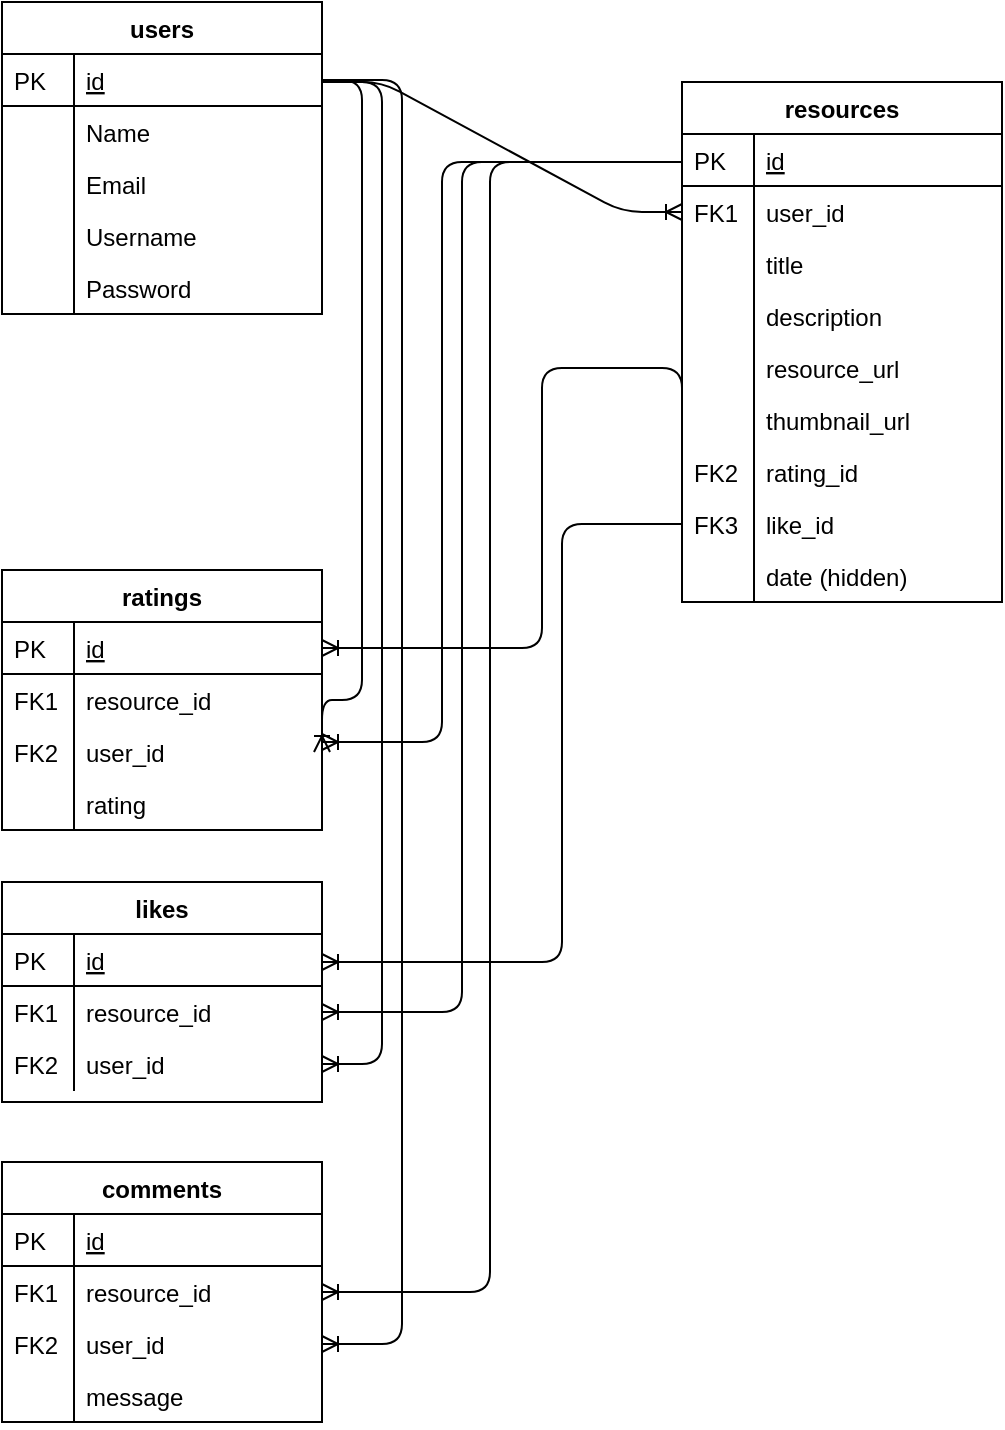 <mxfile version="12.6.6" type="device"><diagram id="C5RBs43oDa-KdzZeNtuy" name="Page-1"><mxGraphModel dx="694" dy="739" grid="1" gridSize="10" guides="1" tooltips="1" connect="1" arrows="1" fold="1" page="1" pageScale="1" pageWidth="827" pageHeight="1169" math="0" shadow="0"><root><mxCell id="WIyWlLk6GJQsqaUBKTNV-0"/><mxCell id="WIyWlLk6GJQsqaUBKTNV-1" parent="WIyWlLk6GJQsqaUBKTNV-0"/><mxCell id="zkfFHV4jXpPFQw0GAbJ--51" value="users" style="swimlane;fontStyle=1;childLayout=stackLayout;horizontal=1;startSize=26;horizontalStack=0;resizeParent=1;resizeLast=0;collapsible=1;marginBottom=0;rounded=0;shadow=0;strokeWidth=1;" parent="WIyWlLk6GJQsqaUBKTNV-1" vertex="1"><mxGeometry x="160" y="120" width="160" height="156" as="geometry"><mxRectangle x="20" y="80" width="160" height="26" as="alternateBounds"/></mxGeometry></mxCell><mxCell id="zkfFHV4jXpPFQw0GAbJ--52" value="id" style="shape=partialRectangle;top=0;left=0;right=0;bottom=1;align=left;verticalAlign=top;fillColor=none;spacingLeft=40;spacingRight=4;overflow=hidden;rotatable=0;points=[[0,0.5],[1,0.5]];portConstraint=eastwest;dropTarget=0;rounded=0;shadow=0;strokeWidth=1;fontStyle=4" parent="zkfFHV4jXpPFQw0GAbJ--51" vertex="1"><mxGeometry y="26" width="160" height="26" as="geometry"/></mxCell><mxCell id="zkfFHV4jXpPFQw0GAbJ--53" value="PK" style="shape=partialRectangle;top=0;left=0;bottom=0;fillColor=none;align=left;verticalAlign=top;spacingLeft=4;spacingRight=4;overflow=hidden;rotatable=0;points=[];portConstraint=eastwest;part=1;" parent="zkfFHV4jXpPFQw0GAbJ--52" vertex="1" connectable="0"><mxGeometry width="36" height="26" as="geometry"/></mxCell><mxCell id="zkfFHV4jXpPFQw0GAbJ--54" value="Name" style="shape=partialRectangle;top=0;left=0;right=0;bottom=0;align=left;verticalAlign=top;fillColor=none;spacingLeft=40;spacingRight=4;overflow=hidden;rotatable=0;points=[[0,0.5],[1,0.5]];portConstraint=eastwest;dropTarget=0;rounded=0;shadow=0;strokeWidth=1;" parent="zkfFHV4jXpPFQw0GAbJ--51" vertex="1"><mxGeometry y="52" width="160" height="26" as="geometry"/></mxCell><mxCell id="zkfFHV4jXpPFQw0GAbJ--55" value="" style="shape=partialRectangle;top=0;left=0;bottom=0;fillColor=none;align=left;verticalAlign=top;spacingLeft=4;spacingRight=4;overflow=hidden;rotatable=0;points=[];portConstraint=eastwest;part=1;" parent="zkfFHV4jXpPFQw0GAbJ--54" vertex="1" connectable="0"><mxGeometry width="36" height="26" as="geometry"/></mxCell><mxCell id="nQntq1ov2taA0hsKh0HQ-25" value="Email&#10;" style="shape=partialRectangle;top=0;left=0;right=0;bottom=0;align=left;verticalAlign=top;fillColor=none;spacingLeft=40;spacingRight=4;overflow=hidden;rotatable=0;points=[[0,0.5],[1,0.5]];portConstraint=eastwest;dropTarget=0;rounded=0;shadow=0;strokeWidth=1;" vertex="1" parent="zkfFHV4jXpPFQw0GAbJ--51"><mxGeometry y="78" width="160" height="26" as="geometry"/></mxCell><mxCell id="nQntq1ov2taA0hsKh0HQ-26" value="" style="shape=partialRectangle;top=0;left=0;bottom=0;fillColor=none;align=left;verticalAlign=top;spacingLeft=4;spacingRight=4;overflow=hidden;rotatable=0;points=[];portConstraint=eastwest;part=1;" vertex="1" connectable="0" parent="nQntq1ov2taA0hsKh0HQ-25"><mxGeometry width="36" height="26" as="geometry"/></mxCell><mxCell id="nQntq1ov2taA0hsKh0HQ-21" value="Username&#10;" style="shape=partialRectangle;top=0;left=0;right=0;bottom=0;align=left;verticalAlign=top;fillColor=none;spacingLeft=40;spacingRight=4;overflow=hidden;rotatable=0;points=[[0,0.5],[1,0.5]];portConstraint=eastwest;dropTarget=0;rounded=0;shadow=0;strokeWidth=1;" vertex="1" parent="zkfFHV4jXpPFQw0GAbJ--51"><mxGeometry y="104" width="160" height="26" as="geometry"/></mxCell><mxCell id="nQntq1ov2taA0hsKh0HQ-22" value="" style="shape=partialRectangle;top=0;left=0;bottom=0;fillColor=none;align=left;verticalAlign=top;spacingLeft=4;spacingRight=4;overflow=hidden;rotatable=0;points=[];portConstraint=eastwest;part=1;" vertex="1" connectable="0" parent="nQntq1ov2taA0hsKh0HQ-21"><mxGeometry width="36" height="26" as="geometry"/></mxCell><mxCell id="nQntq1ov2taA0hsKh0HQ-23" value="Password&#10;" style="shape=partialRectangle;top=0;left=0;right=0;bottom=0;align=left;verticalAlign=top;fillColor=none;spacingLeft=40;spacingRight=4;overflow=hidden;rotatable=0;points=[[0,0.5],[1,0.5]];portConstraint=eastwest;dropTarget=0;rounded=0;shadow=0;strokeWidth=1;" vertex="1" parent="zkfFHV4jXpPFQw0GAbJ--51"><mxGeometry y="130" width="160" height="26" as="geometry"/></mxCell><mxCell id="nQntq1ov2taA0hsKh0HQ-24" value="" style="shape=partialRectangle;top=0;left=0;bottom=0;fillColor=none;align=left;verticalAlign=top;spacingLeft=4;spacingRight=4;overflow=hidden;rotatable=0;points=[];portConstraint=eastwest;part=1;" vertex="1" connectable="0" parent="nQntq1ov2taA0hsKh0HQ-23"><mxGeometry width="36" height="26" as="geometry"/></mxCell><mxCell id="zkfFHV4jXpPFQw0GAbJ--64" value="likes" style="swimlane;fontStyle=1;childLayout=stackLayout;horizontal=1;startSize=26;horizontalStack=0;resizeParent=1;resizeLast=0;collapsible=1;marginBottom=0;rounded=0;shadow=0;strokeWidth=1;" parent="WIyWlLk6GJQsqaUBKTNV-1" vertex="1"><mxGeometry x="160" y="560" width="160" height="110" as="geometry"><mxRectangle x="260" y="270" width="160" height="26" as="alternateBounds"/></mxGeometry></mxCell><mxCell id="zkfFHV4jXpPFQw0GAbJ--65" value="id" style="shape=partialRectangle;top=0;left=0;right=0;bottom=1;align=left;verticalAlign=top;fillColor=none;spacingLeft=40;spacingRight=4;overflow=hidden;rotatable=0;points=[[0,0.5],[1,0.5]];portConstraint=eastwest;dropTarget=0;rounded=0;shadow=0;strokeWidth=1;fontStyle=4" parent="zkfFHV4jXpPFQw0GAbJ--64" vertex="1"><mxGeometry y="26" width="160" height="26" as="geometry"/></mxCell><mxCell id="zkfFHV4jXpPFQw0GAbJ--66" value="PK" style="shape=partialRectangle;top=0;left=0;bottom=0;fillColor=none;align=left;verticalAlign=top;spacingLeft=4;spacingRight=4;overflow=hidden;rotatable=0;points=[];portConstraint=eastwest;part=1;" parent="zkfFHV4jXpPFQw0GAbJ--65" vertex="1" connectable="0"><mxGeometry width="36" height="26" as="geometry"/></mxCell><mxCell id="zkfFHV4jXpPFQw0GAbJ--67" value="resource_id&#10;" style="shape=partialRectangle;top=0;left=0;right=0;bottom=0;align=left;verticalAlign=top;fillColor=none;spacingLeft=40;spacingRight=4;overflow=hidden;rotatable=0;points=[[0,0.5],[1,0.5]];portConstraint=eastwest;dropTarget=0;rounded=0;shadow=0;strokeWidth=1;" parent="zkfFHV4jXpPFQw0GAbJ--64" vertex="1"><mxGeometry y="52" width="160" height="26" as="geometry"/></mxCell><mxCell id="zkfFHV4jXpPFQw0GAbJ--68" value="FK1" style="shape=partialRectangle;top=0;left=0;bottom=0;fillColor=none;align=left;verticalAlign=top;spacingLeft=4;spacingRight=4;overflow=hidden;rotatable=0;points=[];portConstraint=eastwest;part=1;" parent="zkfFHV4jXpPFQw0GAbJ--67" vertex="1" connectable="0"><mxGeometry width="36" height="26" as="geometry"/></mxCell><mxCell id="nQntq1ov2taA0hsKh0HQ-53" value="user_id&#10;" style="shape=partialRectangle;top=0;left=0;right=0;bottom=0;align=left;verticalAlign=top;fillColor=none;spacingLeft=40;spacingRight=4;overflow=hidden;rotatable=0;points=[[0,0.5],[1,0.5]];portConstraint=eastwest;dropTarget=0;rounded=0;shadow=0;strokeWidth=1;" vertex="1" parent="zkfFHV4jXpPFQw0GAbJ--64"><mxGeometry y="78" width="160" height="26" as="geometry"/></mxCell><mxCell id="nQntq1ov2taA0hsKh0HQ-54" value="FK2" style="shape=partialRectangle;top=0;left=0;bottom=0;fillColor=none;align=left;verticalAlign=top;spacingLeft=4;spacingRight=4;overflow=hidden;rotatable=0;points=[];portConstraint=eastwest;part=1;" vertex="1" connectable="0" parent="nQntq1ov2taA0hsKh0HQ-53"><mxGeometry width="36" height="26" as="geometry"/></mxCell><mxCell id="nQntq1ov2taA0hsKh0HQ-0" value="resources" style="swimlane;fontStyle=1;childLayout=stackLayout;horizontal=1;startSize=26;horizontalStack=0;resizeParent=1;resizeLast=0;collapsible=1;marginBottom=0;rounded=0;shadow=0;strokeWidth=1;" vertex="1" parent="WIyWlLk6GJQsqaUBKTNV-1"><mxGeometry x="500" y="160" width="160" height="260" as="geometry"><mxRectangle x="260" y="270" width="160" height="26" as="alternateBounds"/></mxGeometry></mxCell><mxCell id="nQntq1ov2taA0hsKh0HQ-1" value="id&#10;" style="shape=partialRectangle;top=0;left=0;right=0;bottom=1;align=left;verticalAlign=top;fillColor=none;spacingLeft=40;spacingRight=4;overflow=hidden;rotatable=0;points=[[0,0.5],[1,0.5]];portConstraint=eastwest;dropTarget=0;rounded=0;shadow=0;strokeWidth=1;fontStyle=4" vertex="1" parent="nQntq1ov2taA0hsKh0HQ-0"><mxGeometry y="26" width="160" height="26" as="geometry"/></mxCell><mxCell id="nQntq1ov2taA0hsKh0HQ-2" value="PK" style="shape=partialRectangle;top=0;left=0;bottom=0;fillColor=none;align=left;verticalAlign=top;spacingLeft=4;spacingRight=4;overflow=hidden;rotatable=0;points=[];portConstraint=eastwest;part=1;" vertex="1" connectable="0" parent="nQntq1ov2taA0hsKh0HQ-1"><mxGeometry width="36" height="26" as="geometry"/></mxCell><mxCell id="nQntq1ov2taA0hsKh0HQ-3" value="user_id&#10;&#10;" style="shape=partialRectangle;top=0;left=0;right=0;bottom=0;align=left;verticalAlign=top;fillColor=none;spacingLeft=40;spacingRight=4;overflow=hidden;rotatable=0;points=[[0,0.5],[1,0.5]];portConstraint=eastwest;dropTarget=0;rounded=0;shadow=0;strokeWidth=1;" vertex="1" parent="nQntq1ov2taA0hsKh0HQ-0"><mxGeometry y="52" width="160" height="26" as="geometry"/></mxCell><mxCell id="nQntq1ov2taA0hsKh0HQ-4" value="FK1" style="shape=partialRectangle;top=0;left=0;bottom=0;fillColor=none;align=left;verticalAlign=top;spacingLeft=4;spacingRight=4;overflow=hidden;rotatable=0;points=[];portConstraint=eastwest;part=1;" vertex="1" connectable="0" parent="nQntq1ov2taA0hsKh0HQ-3"><mxGeometry width="36" height="26" as="geometry"/></mxCell><mxCell id="nQntq1ov2taA0hsKh0HQ-5" value="title" style="shape=partialRectangle;top=0;left=0;right=0;bottom=0;align=left;verticalAlign=top;fillColor=none;spacingLeft=40;spacingRight=4;overflow=hidden;rotatable=0;points=[[0,0.5],[1,0.5]];portConstraint=eastwest;dropTarget=0;rounded=0;shadow=0;strokeWidth=1;" vertex="1" parent="nQntq1ov2taA0hsKh0HQ-0"><mxGeometry y="78" width="160" height="26" as="geometry"/></mxCell><mxCell id="nQntq1ov2taA0hsKh0HQ-6" value="" style="shape=partialRectangle;top=0;left=0;bottom=0;fillColor=none;align=left;verticalAlign=top;spacingLeft=4;spacingRight=4;overflow=hidden;rotatable=0;points=[];portConstraint=eastwest;part=1;" vertex="1" connectable="0" parent="nQntq1ov2taA0hsKh0HQ-5"><mxGeometry width="36" height="26" as="geometry"/></mxCell><mxCell id="nQntq1ov2taA0hsKh0HQ-51" value="description" style="shape=partialRectangle;top=0;left=0;right=0;bottom=0;align=left;verticalAlign=top;fillColor=none;spacingLeft=40;spacingRight=4;overflow=hidden;rotatable=0;points=[[0,0.5],[1,0.5]];portConstraint=eastwest;dropTarget=0;rounded=0;shadow=0;strokeWidth=1;" vertex="1" parent="nQntq1ov2taA0hsKh0HQ-0"><mxGeometry y="104" width="160" height="26" as="geometry"/></mxCell><mxCell id="nQntq1ov2taA0hsKh0HQ-52" value="" style="shape=partialRectangle;top=0;left=0;bottom=0;fillColor=none;align=left;verticalAlign=top;spacingLeft=4;spacingRight=4;overflow=hidden;rotatable=0;points=[];portConstraint=eastwest;part=1;" vertex="1" connectable="0" parent="nQntq1ov2taA0hsKh0HQ-51"><mxGeometry width="36" height="26" as="geometry"/></mxCell><mxCell id="nQntq1ov2taA0hsKh0HQ-41" value="resource_url" style="shape=partialRectangle;top=0;left=0;right=0;bottom=0;align=left;verticalAlign=top;fillColor=none;spacingLeft=40;spacingRight=4;overflow=hidden;rotatable=0;points=[[0,0.5],[1,0.5]];portConstraint=eastwest;dropTarget=0;rounded=0;shadow=0;strokeWidth=1;" vertex="1" parent="nQntq1ov2taA0hsKh0HQ-0"><mxGeometry y="130" width="160" height="26" as="geometry"/></mxCell><mxCell id="nQntq1ov2taA0hsKh0HQ-42" value="" style="shape=partialRectangle;top=0;left=0;bottom=0;fillColor=none;align=left;verticalAlign=top;spacingLeft=4;spacingRight=4;overflow=hidden;rotatable=0;points=[];portConstraint=eastwest;part=1;" vertex="1" connectable="0" parent="nQntq1ov2taA0hsKh0HQ-41"><mxGeometry width="36" height="26" as="geometry"/></mxCell><mxCell id="nQntq1ov2taA0hsKh0HQ-43" value="thumbnail_url&#10;" style="shape=partialRectangle;top=0;left=0;right=0;bottom=0;align=left;verticalAlign=top;fillColor=none;spacingLeft=40;spacingRight=4;overflow=hidden;rotatable=0;points=[[0,0.5],[1,0.5]];portConstraint=eastwest;dropTarget=0;rounded=0;shadow=0;strokeWidth=1;" vertex="1" parent="nQntq1ov2taA0hsKh0HQ-0"><mxGeometry y="156" width="160" height="26" as="geometry"/></mxCell><mxCell id="nQntq1ov2taA0hsKh0HQ-44" value="" style="shape=partialRectangle;top=0;left=0;bottom=0;fillColor=none;align=left;verticalAlign=top;spacingLeft=4;spacingRight=4;overflow=hidden;rotatable=0;points=[];portConstraint=eastwest;part=1;" vertex="1" connectable="0" parent="nQntq1ov2taA0hsKh0HQ-43"><mxGeometry width="36" height="26" as="geometry"/></mxCell><mxCell id="nQntq1ov2taA0hsKh0HQ-39" value="rating_id" style="shape=partialRectangle;top=0;left=0;right=0;bottom=0;align=left;verticalAlign=top;fillColor=none;spacingLeft=40;spacingRight=4;overflow=hidden;rotatable=0;points=[[0,0.5],[1,0.5]];portConstraint=eastwest;dropTarget=0;rounded=0;shadow=0;strokeWidth=1;" vertex="1" parent="nQntq1ov2taA0hsKh0HQ-0"><mxGeometry y="182" width="160" height="26" as="geometry"/></mxCell><mxCell id="nQntq1ov2taA0hsKh0HQ-40" value="FK2" style="shape=partialRectangle;top=0;left=0;bottom=0;fillColor=none;align=left;verticalAlign=top;spacingLeft=4;spacingRight=4;overflow=hidden;rotatable=0;points=[];portConstraint=eastwest;part=1;" vertex="1" connectable="0" parent="nQntq1ov2taA0hsKh0HQ-39"><mxGeometry width="36" height="26" as="geometry"/></mxCell><mxCell id="nQntq1ov2taA0hsKh0HQ-45" value="like_id&#10;&#10;" style="shape=partialRectangle;top=0;left=0;right=0;bottom=0;align=left;verticalAlign=top;fillColor=none;spacingLeft=40;spacingRight=4;overflow=hidden;rotatable=0;points=[[0,0.5],[1,0.5]];portConstraint=eastwest;dropTarget=0;rounded=0;shadow=0;strokeWidth=1;" vertex="1" parent="nQntq1ov2taA0hsKh0HQ-0"><mxGeometry y="208" width="160" height="26" as="geometry"/></mxCell><mxCell id="nQntq1ov2taA0hsKh0HQ-46" value="FK3" style="shape=partialRectangle;top=0;left=0;bottom=0;fillColor=none;align=left;verticalAlign=top;spacingLeft=4;spacingRight=4;overflow=hidden;rotatable=0;points=[];portConstraint=eastwest;part=1;" vertex="1" connectable="0" parent="nQntq1ov2taA0hsKh0HQ-45"><mxGeometry width="36" height="26" as="geometry"/></mxCell><mxCell id="nQntq1ov2taA0hsKh0HQ-47" value="date (hidden)" style="shape=partialRectangle;top=0;left=0;right=0;bottom=0;align=left;verticalAlign=top;fillColor=none;spacingLeft=40;spacingRight=4;overflow=hidden;rotatable=0;points=[[0,0.5],[1,0.5]];portConstraint=eastwest;dropTarget=0;rounded=0;shadow=0;strokeWidth=1;" vertex="1" parent="nQntq1ov2taA0hsKh0HQ-0"><mxGeometry y="234" width="160" height="26" as="geometry"/></mxCell><mxCell id="nQntq1ov2taA0hsKh0HQ-48" value="" style="shape=partialRectangle;top=0;left=0;bottom=0;fillColor=none;align=left;verticalAlign=top;spacingLeft=4;spacingRight=4;overflow=hidden;rotatable=0;points=[];portConstraint=eastwest;part=1;" vertex="1" connectable="0" parent="nQntq1ov2taA0hsKh0HQ-47"><mxGeometry width="36" height="26" as="geometry"/></mxCell><mxCell id="nQntq1ov2taA0hsKh0HQ-7" value="comments" style="swimlane;fontStyle=1;childLayout=stackLayout;horizontal=1;startSize=26;horizontalStack=0;resizeParent=1;resizeLast=0;collapsible=1;marginBottom=0;rounded=0;shadow=0;strokeWidth=1;" vertex="1" parent="WIyWlLk6GJQsqaUBKTNV-1"><mxGeometry x="160" y="700" width="160" height="130" as="geometry"><mxRectangle x="260" y="270" width="160" height="26" as="alternateBounds"/></mxGeometry></mxCell><mxCell id="nQntq1ov2taA0hsKh0HQ-8" value="id" style="shape=partialRectangle;top=0;left=0;right=0;bottom=1;align=left;verticalAlign=top;fillColor=none;spacingLeft=40;spacingRight=4;overflow=hidden;rotatable=0;points=[[0,0.5],[1,0.5]];portConstraint=eastwest;dropTarget=0;rounded=0;shadow=0;strokeWidth=1;fontStyle=4" vertex="1" parent="nQntq1ov2taA0hsKh0HQ-7"><mxGeometry y="26" width="160" height="26" as="geometry"/></mxCell><mxCell id="nQntq1ov2taA0hsKh0HQ-9" value="PK" style="shape=partialRectangle;top=0;left=0;bottom=0;fillColor=none;align=left;verticalAlign=top;spacingLeft=4;spacingRight=4;overflow=hidden;rotatable=0;points=[];portConstraint=eastwest;part=1;" vertex="1" connectable="0" parent="nQntq1ov2taA0hsKh0HQ-8"><mxGeometry width="36" height="26" as="geometry"/></mxCell><mxCell id="nQntq1ov2taA0hsKh0HQ-10" value="resource_id&#10;" style="shape=partialRectangle;top=0;left=0;right=0;bottom=0;align=left;verticalAlign=top;fillColor=none;spacingLeft=40;spacingRight=4;overflow=hidden;rotatable=0;points=[[0,0.5],[1,0.5]];portConstraint=eastwest;dropTarget=0;rounded=0;shadow=0;strokeWidth=1;" vertex="1" parent="nQntq1ov2taA0hsKh0HQ-7"><mxGeometry y="52" width="160" height="26" as="geometry"/></mxCell><mxCell id="nQntq1ov2taA0hsKh0HQ-11" value="FK1" style="shape=partialRectangle;top=0;left=0;bottom=0;fillColor=none;align=left;verticalAlign=top;spacingLeft=4;spacingRight=4;overflow=hidden;rotatable=0;points=[];portConstraint=eastwest;part=1;" vertex="1" connectable="0" parent="nQntq1ov2taA0hsKh0HQ-10"><mxGeometry width="36" height="26" as="geometry"/></mxCell><mxCell id="nQntq1ov2taA0hsKh0HQ-12" value="user_id&#10;" style="shape=partialRectangle;top=0;left=0;right=0;bottom=0;align=left;verticalAlign=top;fillColor=none;spacingLeft=40;spacingRight=4;overflow=hidden;rotatable=0;points=[[0,0.5],[1,0.5]];portConstraint=eastwest;dropTarget=0;rounded=0;shadow=0;strokeWidth=1;" vertex="1" parent="nQntq1ov2taA0hsKh0HQ-7"><mxGeometry y="78" width="160" height="26" as="geometry"/></mxCell><mxCell id="nQntq1ov2taA0hsKh0HQ-13" value="FK2" style="shape=partialRectangle;top=0;left=0;bottom=0;fillColor=none;align=left;verticalAlign=top;spacingLeft=4;spacingRight=4;overflow=hidden;rotatable=0;points=[];portConstraint=eastwest;part=1;" vertex="1" connectable="0" parent="nQntq1ov2taA0hsKh0HQ-12"><mxGeometry width="36" height="26" as="geometry"/></mxCell><mxCell id="nQntq1ov2taA0hsKh0HQ-67" value="message" style="shape=partialRectangle;top=0;left=0;right=0;bottom=0;align=left;verticalAlign=top;fillColor=none;spacingLeft=40;spacingRight=4;overflow=hidden;rotatable=0;points=[[0,0.5],[1,0.5]];portConstraint=eastwest;dropTarget=0;rounded=0;shadow=0;strokeWidth=1;" vertex="1" parent="nQntq1ov2taA0hsKh0HQ-7"><mxGeometry y="104" width="160" height="26" as="geometry"/></mxCell><mxCell id="nQntq1ov2taA0hsKh0HQ-68" value="" style="shape=partialRectangle;top=0;left=0;bottom=0;fillColor=none;align=left;verticalAlign=top;spacingLeft=4;spacingRight=4;overflow=hidden;rotatable=0;points=[];portConstraint=eastwest;part=1;" vertex="1" connectable="0" parent="nQntq1ov2taA0hsKh0HQ-67"><mxGeometry width="36" height="26" as="geometry"/></mxCell><mxCell id="nQntq1ov2taA0hsKh0HQ-14" value="ratings" style="swimlane;fontStyle=1;childLayout=stackLayout;horizontal=1;startSize=26;horizontalStack=0;resizeParent=1;resizeLast=0;collapsible=1;marginBottom=0;rounded=0;shadow=0;strokeWidth=1;" vertex="1" parent="WIyWlLk6GJQsqaUBKTNV-1"><mxGeometry x="160" y="404" width="160" height="130" as="geometry"><mxRectangle x="260" y="270" width="160" height="26" as="alternateBounds"/></mxGeometry></mxCell><mxCell id="nQntq1ov2taA0hsKh0HQ-15" value="id" style="shape=partialRectangle;top=0;left=0;right=0;bottom=1;align=left;verticalAlign=top;fillColor=none;spacingLeft=40;spacingRight=4;overflow=hidden;rotatable=0;points=[[0,0.5],[1,0.5]];portConstraint=eastwest;dropTarget=0;rounded=0;shadow=0;strokeWidth=1;fontStyle=4" vertex="1" parent="nQntq1ov2taA0hsKh0HQ-14"><mxGeometry y="26" width="160" height="26" as="geometry"/></mxCell><mxCell id="nQntq1ov2taA0hsKh0HQ-16" value="PK" style="shape=partialRectangle;top=0;left=0;bottom=0;fillColor=none;align=left;verticalAlign=top;spacingLeft=4;spacingRight=4;overflow=hidden;rotatable=0;points=[];portConstraint=eastwest;part=1;" vertex="1" connectable="0" parent="nQntq1ov2taA0hsKh0HQ-15"><mxGeometry width="36" height="26" as="geometry"/></mxCell><mxCell id="nQntq1ov2taA0hsKh0HQ-19" value="resource_id" style="shape=partialRectangle;top=0;left=0;right=0;bottom=0;align=left;verticalAlign=top;fillColor=none;spacingLeft=40;spacingRight=4;overflow=hidden;rotatable=0;points=[[0,0.5],[1,0.5]];portConstraint=eastwest;dropTarget=0;rounded=0;shadow=0;strokeWidth=1;" vertex="1" parent="nQntq1ov2taA0hsKh0HQ-14"><mxGeometry y="52" width="160" height="26" as="geometry"/></mxCell><mxCell id="nQntq1ov2taA0hsKh0HQ-20" value="FK1" style="shape=partialRectangle;top=0;left=0;bottom=0;fillColor=none;align=left;verticalAlign=top;spacingLeft=4;spacingRight=4;overflow=hidden;rotatable=0;points=[];portConstraint=eastwest;part=1;" vertex="1" connectable="0" parent="nQntq1ov2taA0hsKh0HQ-19"><mxGeometry width="36" height="26" as="geometry"/></mxCell><mxCell id="nQntq1ov2taA0hsKh0HQ-17" value="user_id&#10;&#10;" style="shape=partialRectangle;top=0;left=0;right=0;bottom=0;align=left;verticalAlign=top;fillColor=none;spacingLeft=40;spacingRight=4;overflow=hidden;rotatable=0;points=[[0,0.5],[1,0.5]];portConstraint=eastwest;dropTarget=0;rounded=0;shadow=0;strokeWidth=1;" vertex="1" parent="nQntq1ov2taA0hsKh0HQ-14"><mxGeometry y="78" width="160" height="26" as="geometry"/></mxCell><mxCell id="nQntq1ov2taA0hsKh0HQ-18" value="FK2" style="shape=partialRectangle;top=0;left=0;bottom=0;fillColor=none;align=left;verticalAlign=top;spacingLeft=4;spacingRight=4;overflow=hidden;rotatable=0;points=[];portConstraint=eastwest;part=1;" vertex="1" connectable="0" parent="nQntq1ov2taA0hsKh0HQ-17"><mxGeometry width="36" height="26" as="geometry"/></mxCell><mxCell id="nQntq1ov2taA0hsKh0HQ-65" value="rating" style="shape=partialRectangle;top=0;left=0;right=0;bottom=0;align=left;verticalAlign=top;fillColor=none;spacingLeft=40;spacingRight=4;overflow=hidden;rotatable=0;points=[[0,0.5],[1,0.5]];portConstraint=eastwest;dropTarget=0;rounded=0;shadow=0;strokeWidth=1;" vertex="1" parent="nQntq1ov2taA0hsKh0HQ-14"><mxGeometry y="104" width="160" height="26" as="geometry"/></mxCell><mxCell id="nQntq1ov2taA0hsKh0HQ-66" value="" style="shape=partialRectangle;top=0;left=0;bottom=0;fillColor=none;align=left;verticalAlign=top;spacingLeft=4;spacingRight=4;overflow=hidden;rotatable=0;points=[];portConstraint=eastwest;part=1;" vertex="1" connectable="0" parent="nQntq1ov2taA0hsKh0HQ-65"><mxGeometry width="36" height="26" as="geometry"/></mxCell><mxCell id="nQntq1ov2taA0hsKh0HQ-69" value="" style="edgeStyle=entityRelationEdgeStyle;fontSize=12;html=1;endArrow=ERoneToMany;entryX=0;entryY=0.5;entryDx=0;entryDy=0;" edge="1" parent="WIyWlLk6GJQsqaUBKTNV-1" target="nQntq1ov2taA0hsKh0HQ-3"><mxGeometry width="100" height="100" relative="1" as="geometry"><mxPoint x="320" y="160" as="sourcePoint"/><mxPoint x="420" y="60" as="targetPoint"/></mxGeometry></mxCell><mxCell id="nQntq1ov2taA0hsKh0HQ-71" value="" style="edgeStyle=orthogonalEdgeStyle;fontSize=12;html=1;endArrow=ERoneToMany;exitX=1;exitY=0.5;exitDx=0;exitDy=0;entryX=1;entryY=0.5;entryDx=0;entryDy=0;" edge="1" parent="WIyWlLk6GJQsqaUBKTNV-1" source="zkfFHV4jXpPFQw0GAbJ--52" target="nQntq1ov2taA0hsKh0HQ-17"><mxGeometry width="100" height="100" relative="1" as="geometry"><mxPoint x="330" y="461" as="sourcePoint"/><mxPoint x="280" y="350" as="targetPoint"/><Array as="points"><mxPoint x="340" y="159"/><mxPoint x="340" y="469"/></Array></mxGeometry></mxCell><mxCell id="nQntq1ov2taA0hsKh0HQ-72" value="" style="edgeStyle=orthogonalEdgeStyle;fontSize=12;html=1;endArrow=ERoneToMany;exitX=1;exitY=0.5;exitDx=0;exitDy=0;entryX=1;entryY=0.5;entryDx=0;entryDy=0;" edge="1" parent="WIyWlLk6GJQsqaUBKTNV-1" target="nQntq1ov2taA0hsKh0HQ-53"><mxGeometry width="100" height="100" relative="1" as="geometry"><mxPoint x="320" y="160" as="sourcePoint"/><mxPoint x="320" y="470" as="targetPoint"/><Array as="points"><mxPoint x="350" y="160"/><mxPoint x="350" y="651"/></Array></mxGeometry></mxCell><mxCell id="nQntq1ov2taA0hsKh0HQ-74" value="" style="edgeStyle=orthogonalEdgeStyle;fontSize=12;html=1;endArrow=ERoneToMany;exitX=1;exitY=0.5;exitDx=0;exitDy=0;entryX=1;entryY=0.5;entryDx=0;entryDy=0;" edge="1" parent="WIyWlLk6GJQsqaUBKTNV-1" source="zkfFHV4jXpPFQw0GAbJ--52" target="nQntq1ov2taA0hsKh0HQ-12"><mxGeometry width="100" height="100" relative="1" as="geometry"><mxPoint x="320" y="290" as="sourcePoint"/><mxPoint x="320" y="781" as="targetPoint"/><Array as="points"><mxPoint x="360" y="159"/><mxPoint x="360" y="791"/></Array></mxGeometry></mxCell><mxCell id="nQntq1ov2taA0hsKh0HQ-75" value="" style="edgeStyle=orthogonalEdgeStyle;fontSize=12;html=1;endArrow=ERoneToMany;entryX=1;entryY=0.5;entryDx=0;entryDy=0;exitX=0;exitY=0.5;exitDx=0;exitDy=0;" edge="1" parent="WIyWlLk6GJQsqaUBKTNV-1" source="nQntq1ov2taA0hsKh0HQ-39" target="nQntq1ov2taA0hsKh0HQ-15"><mxGeometry width="100" height="100" relative="1" as="geometry"><mxPoint x="430" y="310" as="sourcePoint"/><mxPoint x="500" y="460" as="targetPoint"/><Array as="points"><mxPoint x="430" y="303"/><mxPoint x="430" y="443"/></Array></mxGeometry></mxCell><mxCell id="nQntq1ov2taA0hsKh0HQ-76" value="" style="edgeStyle=orthogonalEdgeStyle;fontSize=12;html=1;endArrow=ERoneToMany;entryX=1;entryY=0.5;entryDx=0;entryDy=0;exitX=0;exitY=0.5;exitDx=0;exitDy=0;" edge="1" parent="WIyWlLk6GJQsqaUBKTNV-1" source="nQntq1ov2taA0hsKh0HQ-45"><mxGeometry width="100" height="100" relative="1" as="geometry"><mxPoint x="500" y="460" as="sourcePoint"/><mxPoint x="320" y="600" as="targetPoint"/><Array as="points"><mxPoint x="440" y="381"/><mxPoint x="440" y="600"/></Array></mxGeometry></mxCell><mxCell id="nQntq1ov2taA0hsKh0HQ-77" value="" style="edgeStyle=orthogonalEdgeStyle;fontSize=12;html=1;endArrow=ERoneToMany;exitX=0;exitY=0.5;exitDx=0;exitDy=0;" edge="1" parent="WIyWlLk6GJQsqaUBKTNV-1"><mxGeometry width="100" height="100" relative="1" as="geometry"><mxPoint x="500" y="200" as="sourcePoint"/><mxPoint x="320" y="490" as="targetPoint"/><Array as="points"><mxPoint x="380" y="200"/><mxPoint x="380" y="490"/><mxPoint x="320" y="490"/></Array></mxGeometry></mxCell><mxCell id="nQntq1ov2taA0hsKh0HQ-78" value="" style="edgeStyle=orthogonalEdgeStyle;fontSize=12;html=1;endArrow=ERoneToMany;entryX=1;entryY=0.5;entryDx=0;entryDy=0;" edge="1" parent="WIyWlLk6GJQsqaUBKTNV-1" target="zkfFHV4jXpPFQw0GAbJ--67"><mxGeometry width="100" height="100" relative="1" as="geometry"><mxPoint x="500" y="200" as="sourcePoint"/><mxPoint x="330" y="505" as="targetPoint"/><Array as="points"><mxPoint x="390" y="200"/><mxPoint x="390" y="625"/></Array></mxGeometry></mxCell><mxCell id="nQntq1ov2taA0hsKh0HQ-79" value="" style="edgeStyle=orthogonalEdgeStyle;fontSize=12;html=1;endArrow=ERoneToMany;entryX=1;entryY=0.5;entryDx=0;entryDy=0;" edge="1" parent="WIyWlLk6GJQsqaUBKTNV-1" target="nQntq1ov2taA0hsKh0HQ-10"><mxGeometry width="100" height="100" relative="1" as="geometry"><mxPoint x="500" y="200" as="sourcePoint"/><mxPoint x="333.5" y="625" as="targetPoint"/><Array as="points"><mxPoint x="404" y="200"/><mxPoint x="404" y="765"/></Array></mxGeometry></mxCell></root></mxGraphModel></diagram></mxfile>